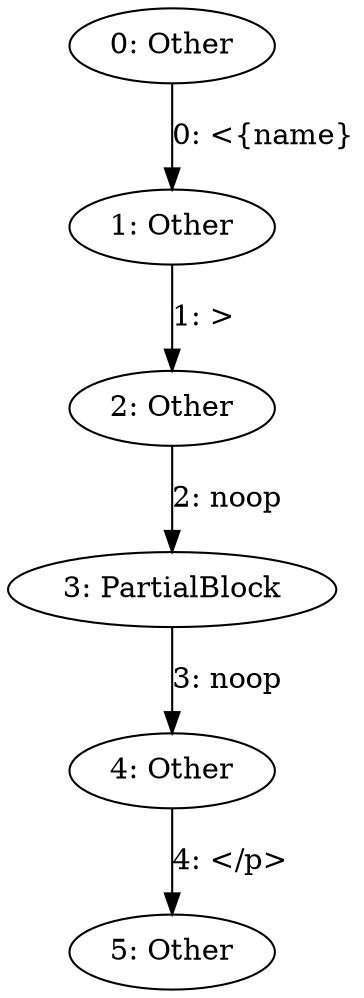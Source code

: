 digraph {
    0 [ label = "0: Other" ]
    1 [ label = "1: Other" ]
    2 [ label = "2: Other" ]
    3 [ label = "3: PartialBlock" ]
    4 [ label = "4: Other" ]
    5 [ label = "5: Other" ]
    0 -> 1 [ label = "0: <{name}" ]
    1 -> 2 [ label = "1: >" ]
    2 -> 3 [ label = "2: noop" ]
    3 -> 4 [ label = "3: noop" ]
    4 -> 5 [ label = "4: </p>" ]
}
